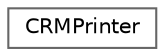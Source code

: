 digraph "Graphical Class Hierarchy"
{
 // INTERACTIVE_SVG=YES
 // LATEX_PDF_SIZE
  bgcolor="transparent";
  edge [fontname=Helvetica,fontsize=10,labelfontname=Helvetica,labelfontsize=10];
  node [fontname=Helvetica,fontsize=10,shape=box,height=0.2,width=0.4];
  rankdir="LR";
  Node0 [id="Node000000",label="CRMPrinter",height=0.2,width=0.4,color="grey40", fillcolor="white", style="filled",URL="$classCRMPrinter.html",tooltip="Clase auxiliar (Helper/Service) con la responsabilidad única de formatear la información de los clien..."];
}
